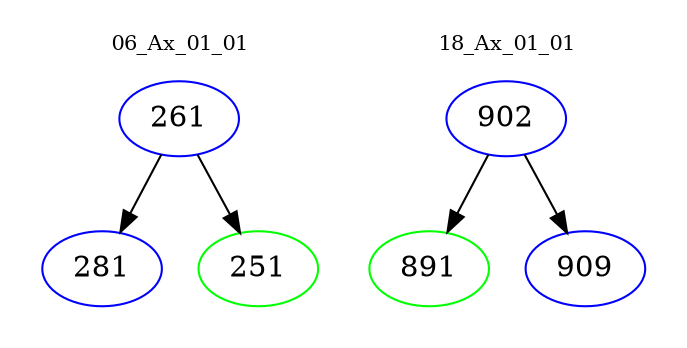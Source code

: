 digraph{
subgraph cluster_0 {
color = white
label = "06_Ax_01_01";
fontsize=10;
T0_261 [label="261", color="blue"]
T0_261 -> T0_281 [color="black"]
T0_281 [label="281", color="blue"]
T0_261 -> T0_251 [color="black"]
T0_251 [label="251", color="green"]
}
subgraph cluster_1 {
color = white
label = "18_Ax_01_01";
fontsize=10;
T1_902 [label="902", color="blue"]
T1_902 -> T1_891 [color="black"]
T1_891 [label="891", color="green"]
T1_902 -> T1_909 [color="black"]
T1_909 [label="909", color="blue"]
}
}
